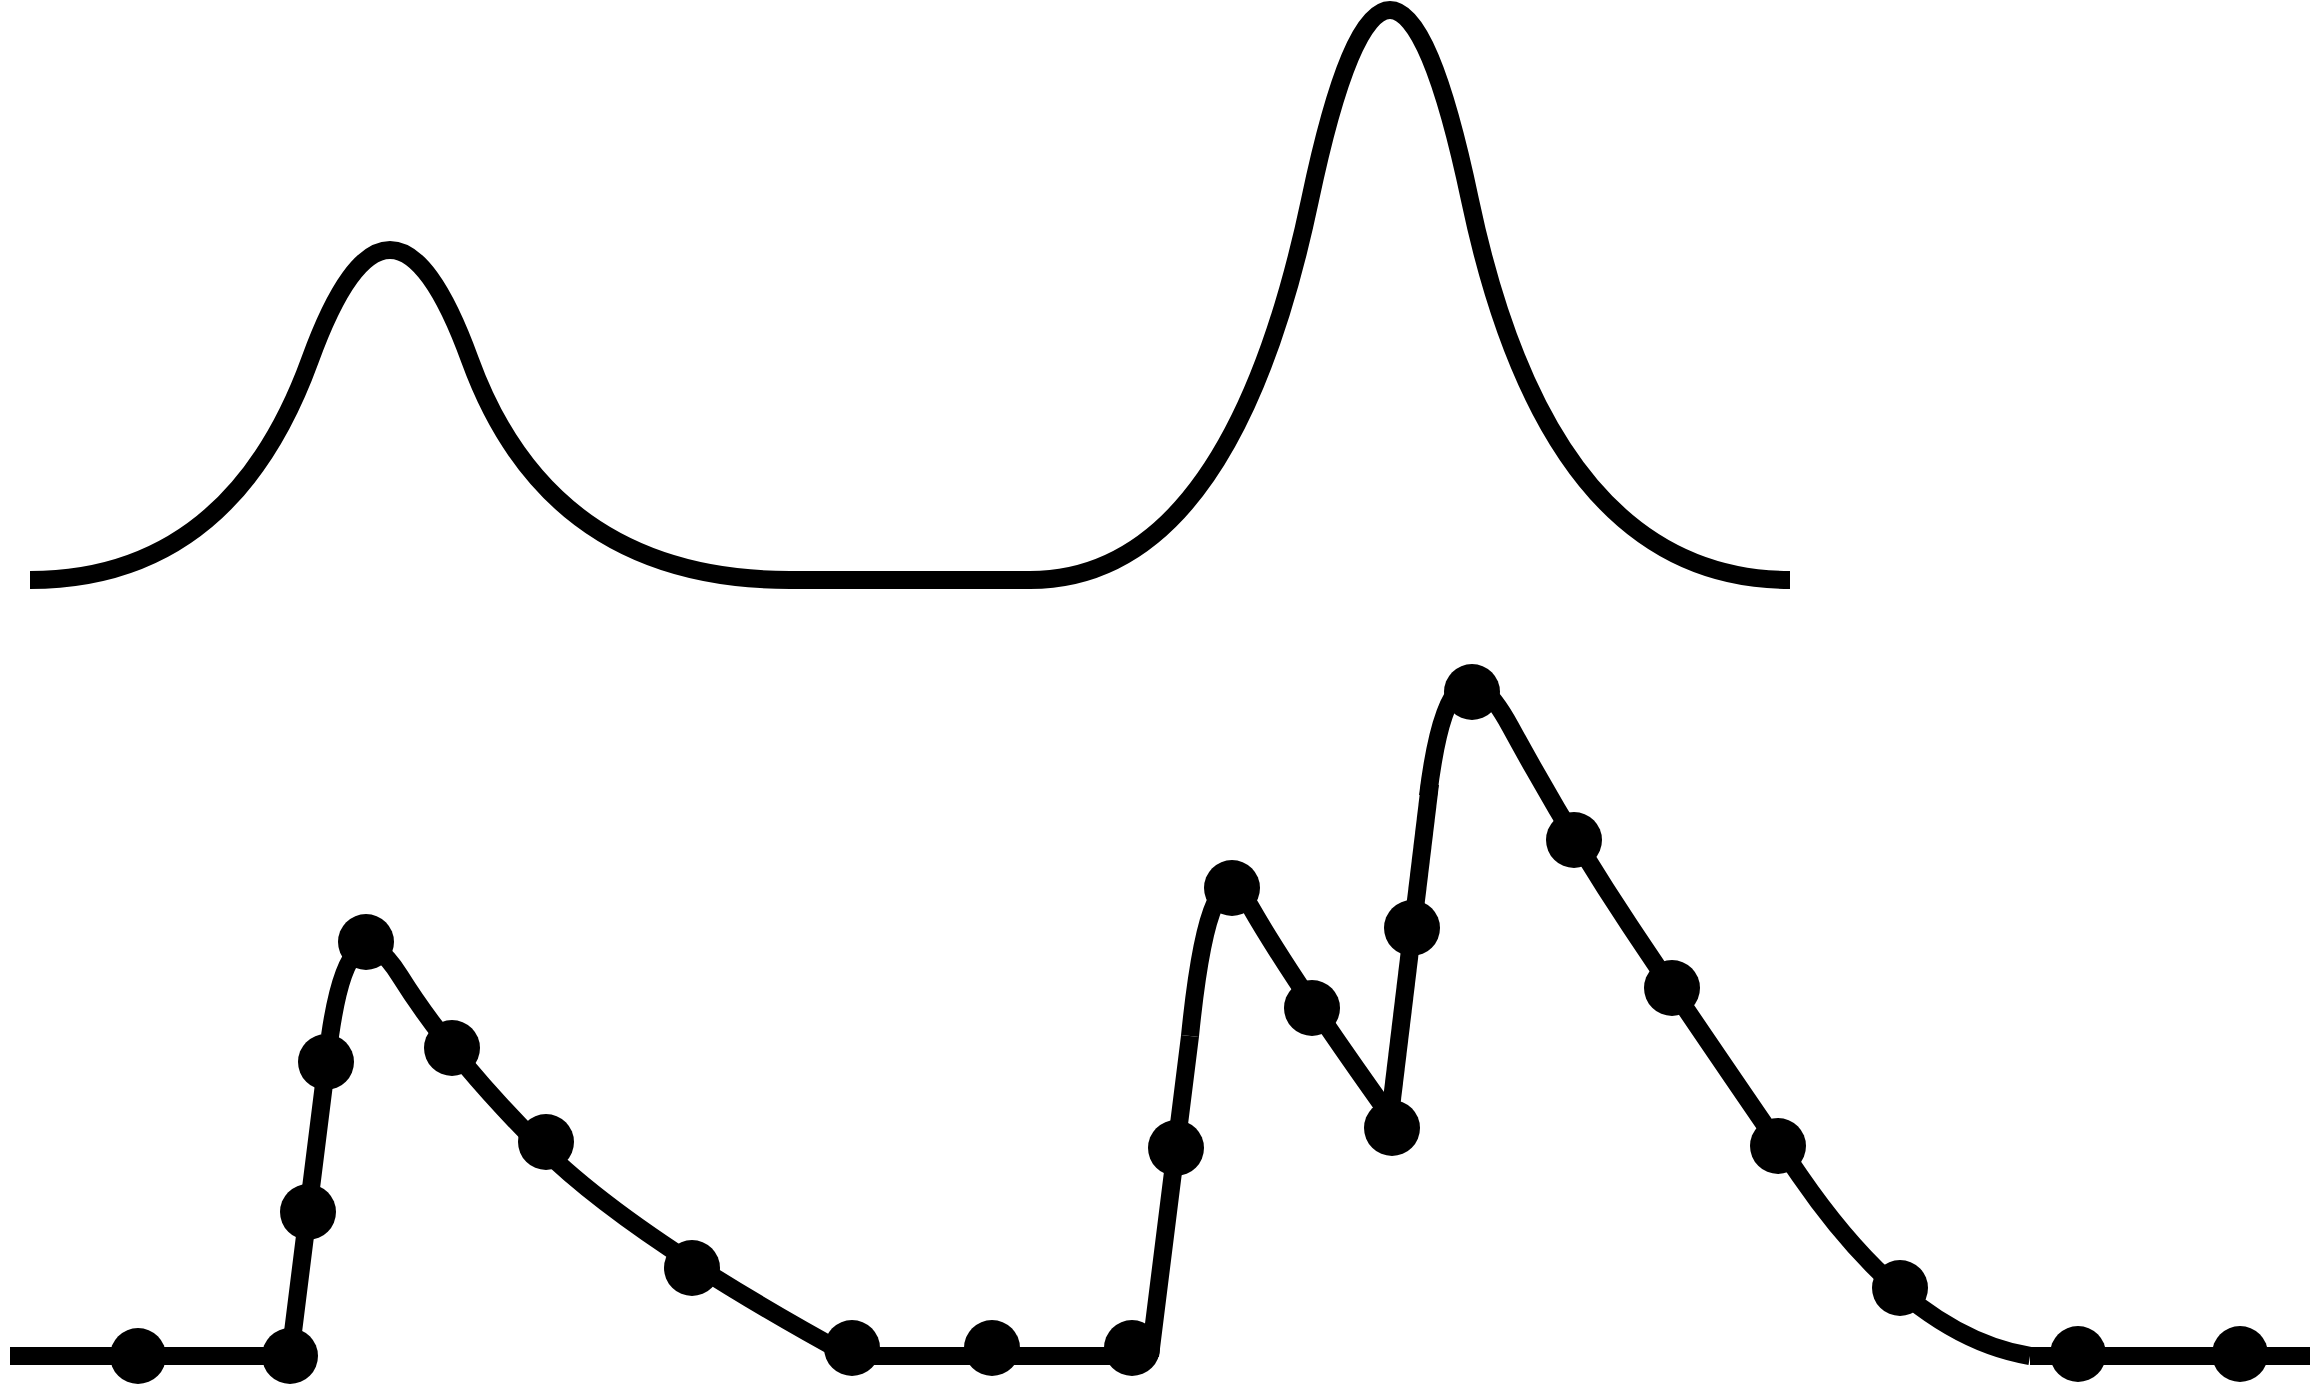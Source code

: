 <mxfile version="24.0.7" type="github">
  <diagram name="ページ1" id="UQELmfzJnBHuoWw_1_xq">
    <mxGraphModel dx="3077" dy="1268" grid="1" gridSize="10" guides="1" tooltips="1" connect="1" arrows="1" fold="1" page="1" pageScale="1" pageWidth="1169" pageHeight="827" math="0" shadow="0">
      <root>
        <mxCell id="0" />
        <mxCell id="1" parent="0" />
        <mxCell id="G9I0JaCghZcZp5Z9t-bd-1" value="" style="curved=1;endArrow=none;html=1;rounded=0;strokeWidth=9;endFill=0;" edge="1" parent="1">
          <mxGeometry width="50" height="50" relative="1" as="geometry">
            <mxPoint x="-40" y="612" as="sourcePoint" />
            <mxPoint x="340" y="612" as="targetPoint" />
            <Array as="points">
              <mxPoint x="60" y="612" />
              <mxPoint x="140" y="392" />
              <mxPoint x="220" y="612" />
            </Array>
          </mxGeometry>
        </mxCell>
        <mxCell id="G9I0JaCghZcZp5Z9t-bd-3" value="" style="endArrow=none;html=1;rounded=0;strokeWidth=9;" edge="1" parent="1" source="G9I0JaCghZcZp5Z9t-bd-21">
          <mxGeometry width="50" height="50" relative="1" as="geometry">
            <mxPoint x="-50" y="1000" as="sourcePoint" />
            <mxPoint x="90" y="1000" as="targetPoint" />
          </mxGeometry>
        </mxCell>
        <mxCell id="G9I0JaCghZcZp5Z9t-bd-4" value="" style="endArrow=none;html=1;rounded=0;strokeWidth=9;" edge="1" parent="1" source="G9I0JaCghZcZp5Z9t-bd-19">
          <mxGeometry width="50" height="50" relative="1" as="geometry">
            <mxPoint x="90" y="1000" as="sourcePoint" />
            <mxPoint x="110" y="840" as="targetPoint" />
          </mxGeometry>
        </mxCell>
        <mxCell id="G9I0JaCghZcZp5Z9t-bd-7" value="" style="endArrow=none;html=1;rounded=0;strokeWidth=9;" edge="1" parent="1">
          <mxGeometry width="50" height="50" relative="1" as="geometry">
            <mxPoint x="370" y="1000" as="sourcePoint" />
            <mxPoint x="450" y="1000" as="targetPoint" />
          </mxGeometry>
        </mxCell>
        <mxCell id="G9I0JaCghZcZp5Z9t-bd-8" value="" style="curved=1;endArrow=none;html=1;rounded=0;endFill=0;strokeWidth=9;" edge="1" parent="1">
          <mxGeometry width="50" height="50" relative="1" as="geometry">
            <mxPoint x="110" y="840" as="sourcePoint" />
            <mxPoint x="370" y="1000" as="targetPoint" />
            <Array as="points">
              <mxPoint x="120" y="770" />
              <mxPoint x="170" y="850" />
              <mxPoint x="260" y="940" />
            </Array>
          </mxGeometry>
        </mxCell>
        <mxCell id="G9I0JaCghZcZp5Z9t-bd-9" value="" style="endArrow=none;html=1;rounded=0;strokeWidth=9;" edge="1" parent="1">
          <mxGeometry width="50" height="50" relative="1" as="geometry">
            <mxPoint x="340" y="612" as="sourcePoint" />
            <mxPoint x="460" y="612" as="targetPoint" />
          </mxGeometry>
        </mxCell>
        <mxCell id="G9I0JaCghZcZp5Z9t-bd-10" value="" style="endArrow=none;html=1;rounded=0;strokeWidth=9;" edge="1" parent="1">
          <mxGeometry width="50" height="50" relative="1" as="geometry">
            <mxPoint x="520" y="1000" as="sourcePoint" />
            <mxPoint x="540" y="840" as="targetPoint" />
          </mxGeometry>
        </mxCell>
        <mxCell id="G9I0JaCghZcZp5Z9t-bd-11" value="" style="endArrow=none;html=1;rounded=0;strokeWidth=9;" edge="1" parent="1">
          <mxGeometry width="50" height="50" relative="1" as="geometry">
            <mxPoint x="380" y="1000" as="sourcePoint" />
            <mxPoint x="520" y="1000" as="targetPoint" />
          </mxGeometry>
        </mxCell>
        <mxCell id="G9I0JaCghZcZp5Z9t-bd-12" value="" style="curved=1;endArrow=none;html=1;rounded=0;endFill=0;strokeWidth=9;" edge="1" parent="1">
          <mxGeometry width="50" height="50" relative="1" as="geometry">
            <mxPoint x="540" y="840" as="sourcePoint" />
            <mxPoint x="640" y="880" as="targetPoint" />
            <Array as="points">
              <mxPoint x="550" y="740" />
              <mxPoint x="590" y="810" />
            </Array>
          </mxGeometry>
        </mxCell>
        <mxCell id="G9I0JaCghZcZp5Z9t-bd-15" value="" style="endArrow=none;html=1;rounded=0;strokeWidth=9;" edge="1" parent="1">
          <mxGeometry width="50" height="50" relative="1" as="geometry">
            <mxPoint x="640" y="880" as="sourcePoint" />
            <mxPoint x="660" y="714" as="targetPoint" />
          </mxGeometry>
        </mxCell>
        <mxCell id="G9I0JaCghZcZp5Z9t-bd-16" value="" style="curved=1;endArrow=none;html=1;rounded=0;endFill=0;strokeWidth=9;" edge="1" parent="1">
          <mxGeometry width="50" height="50" relative="1" as="geometry">
            <mxPoint x="659" y="720" as="sourcePoint" />
            <mxPoint x="960" y="1000" as="targetPoint" />
            <Array as="points">
              <mxPoint x="670" y="630" />
              <mxPoint x="730" y="740" />
              <mxPoint x="790" y="830" />
              <mxPoint x="900" y="990" />
            </Array>
          </mxGeometry>
        </mxCell>
        <mxCell id="G9I0JaCghZcZp5Z9t-bd-17" value="" style="endArrow=none;html=1;rounded=0;strokeWidth=9;" edge="1" parent="1">
          <mxGeometry width="50" height="50" relative="1" as="geometry">
            <mxPoint x="960" y="1000" as="sourcePoint" />
            <mxPoint x="1100" y="1000" as="targetPoint" />
          </mxGeometry>
        </mxCell>
        <mxCell id="G9I0JaCghZcZp5Z9t-bd-18" value="" style="curved=1;endArrow=none;html=1;rounded=0;strokeWidth=9;endFill=0;" edge="1" parent="1">
          <mxGeometry width="50" height="50" relative="1" as="geometry">
            <mxPoint x="460" y="612" as="sourcePoint" />
            <mxPoint x="840" y="612" as="targetPoint" />
            <Array as="points">
              <mxPoint x="560" y="612" />
              <mxPoint x="640" y="232" />
              <mxPoint x="720" y="612" />
            </Array>
          </mxGeometry>
        </mxCell>
        <mxCell id="G9I0JaCghZcZp5Z9t-bd-20" value="" style="endArrow=none;html=1;rounded=0;strokeWidth=9;" edge="1" parent="1" target="G9I0JaCghZcZp5Z9t-bd-19">
          <mxGeometry width="50" height="50" relative="1" as="geometry">
            <mxPoint x="90" y="1000" as="sourcePoint" />
            <mxPoint x="110" y="840" as="targetPoint" />
          </mxGeometry>
        </mxCell>
        <mxCell id="G9I0JaCghZcZp5Z9t-bd-19" value="" style="shape=waypoint;sketch=0;fillStyle=solid;size=6;pointerEvents=1;points=[];fillColor=none;resizable=0;rotatable=0;perimeter=centerPerimeter;snapToPoint=1;strokeWidth=12;" vertex="1" parent="1">
          <mxGeometry x="80" y="990" width="20" height="20" as="geometry" />
        </mxCell>
        <mxCell id="G9I0JaCghZcZp5Z9t-bd-25" value="" style="endArrow=none;html=1;rounded=0;strokeWidth=9;" edge="1" parent="1" target="G9I0JaCghZcZp5Z9t-bd-21">
          <mxGeometry width="50" height="50" relative="1" as="geometry">
            <mxPoint x="-50" y="1000" as="sourcePoint" />
            <mxPoint x="90" y="1000" as="targetPoint" />
          </mxGeometry>
        </mxCell>
        <mxCell id="G9I0JaCghZcZp5Z9t-bd-21" value="" style="shape=waypoint;sketch=0;fillStyle=solid;size=6;pointerEvents=1;points=[];fillColor=none;resizable=0;rotatable=0;perimeter=centerPerimeter;snapToPoint=1;strokeWidth=12;" vertex="1" parent="1">
          <mxGeometry x="4" y="990" width="20" height="20" as="geometry" />
        </mxCell>
        <mxCell id="G9I0JaCghZcZp5Z9t-bd-26" value="" style="shape=waypoint;sketch=0;fillStyle=solid;size=6;pointerEvents=1;points=[];fillColor=none;resizable=0;rotatable=0;perimeter=centerPerimeter;snapToPoint=1;strokeWidth=12;" vertex="1" parent="1">
          <mxGeometry x="118" y="783" width="20" height="20" as="geometry" />
        </mxCell>
        <mxCell id="G9I0JaCghZcZp5Z9t-bd-29" value="" style="shape=waypoint;sketch=0;fillStyle=solid;size=6;pointerEvents=1;points=[];fillColor=none;resizable=0;rotatable=0;perimeter=centerPerimeter;snapToPoint=1;strokeWidth=12;" vertex="1" parent="1">
          <mxGeometry x="98" y="843" width="20" height="20" as="geometry" />
        </mxCell>
        <mxCell id="G9I0JaCghZcZp5Z9t-bd-30" value="" style="shape=waypoint;sketch=0;fillStyle=solid;size=6;pointerEvents=1;points=[];fillColor=none;resizable=0;rotatable=0;perimeter=centerPerimeter;snapToPoint=1;strokeWidth=12;" vertex="1" parent="1">
          <mxGeometry x="89" y="918" width="20" height="20" as="geometry" />
        </mxCell>
        <mxCell id="G9I0JaCghZcZp5Z9t-bd-31" value="" style="shape=waypoint;sketch=0;fillStyle=solid;size=6;pointerEvents=1;points=[];fillColor=none;resizable=0;rotatable=0;perimeter=centerPerimeter;snapToPoint=1;strokeWidth=12;" vertex="1" parent="1">
          <mxGeometry x="208" y="883" width="20" height="20" as="geometry" />
        </mxCell>
        <mxCell id="G9I0JaCghZcZp5Z9t-bd-32" value="" style="shape=waypoint;sketch=0;fillStyle=solid;size=6;pointerEvents=1;points=[];fillColor=none;resizable=0;rotatable=0;perimeter=centerPerimeter;snapToPoint=1;strokeWidth=12;" vertex="1" parent="1">
          <mxGeometry x="161" y="836" width="20" height="20" as="geometry" />
        </mxCell>
        <mxCell id="G9I0JaCghZcZp5Z9t-bd-33" value="" style="shape=waypoint;sketch=0;fillStyle=solid;size=6;pointerEvents=1;points=[];fillColor=none;resizable=0;rotatable=0;perimeter=centerPerimeter;snapToPoint=1;strokeWidth=12;" vertex="1" parent="1">
          <mxGeometry x="281" y="946" width="20" height="20" as="geometry" />
        </mxCell>
        <mxCell id="G9I0JaCghZcZp5Z9t-bd-34" value="" style="shape=waypoint;sketch=0;fillStyle=solid;size=6;pointerEvents=1;points=[];fillColor=none;resizable=0;rotatable=0;perimeter=centerPerimeter;snapToPoint=1;strokeWidth=12;" vertex="1" parent="1">
          <mxGeometry x="361" y="986" width="20" height="20" as="geometry" />
        </mxCell>
        <mxCell id="G9I0JaCghZcZp5Z9t-bd-35" value="" style="shape=waypoint;sketch=0;fillStyle=solid;size=6;pointerEvents=1;points=[];fillColor=none;resizable=0;rotatable=0;perimeter=centerPerimeter;snapToPoint=1;strokeWidth=12;" vertex="1" parent="1">
          <mxGeometry x="431" y="986" width="20" height="20" as="geometry" />
        </mxCell>
        <mxCell id="G9I0JaCghZcZp5Z9t-bd-36" value="" style="shape=waypoint;sketch=0;fillStyle=solid;size=6;pointerEvents=1;points=[];fillColor=none;resizable=0;rotatable=0;perimeter=centerPerimeter;snapToPoint=1;strokeWidth=12;" vertex="1" parent="1">
          <mxGeometry x="501" y="986" width="20" height="20" as="geometry" />
        </mxCell>
        <mxCell id="G9I0JaCghZcZp5Z9t-bd-37" value="" style="shape=waypoint;sketch=0;fillStyle=solid;size=6;pointerEvents=1;points=[];fillColor=none;resizable=0;rotatable=0;perimeter=centerPerimeter;snapToPoint=1;strokeWidth=12;" vertex="1" parent="1">
          <mxGeometry x="523" y="886" width="20" height="20" as="geometry" />
        </mxCell>
        <mxCell id="G9I0JaCghZcZp5Z9t-bd-38" value="" style="shape=waypoint;sketch=0;fillStyle=solid;size=6;pointerEvents=1;points=[];fillColor=none;resizable=0;rotatable=0;perimeter=centerPerimeter;snapToPoint=1;strokeWidth=12;" vertex="1" parent="1">
          <mxGeometry x="631" y="876" width="20" height="20" as="geometry" />
        </mxCell>
        <mxCell id="G9I0JaCghZcZp5Z9t-bd-39" value="" style="shape=waypoint;sketch=0;fillStyle=solid;size=6;pointerEvents=1;points=[];fillColor=none;resizable=0;rotatable=0;perimeter=centerPerimeter;snapToPoint=1;strokeWidth=12;" vertex="1" parent="1">
          <mxGeometry x="551" y="756" width="20" height="20" as="geometry" />
        </mxCell>
        <mxCell id="G9I0JaCghZcZp5Z9t-bd-40" value="" style="shape=waypoint;sketch=0;fillStyle=solid;size=6;pointerEvents=1;points=[];fillColor=none;resizable=0;rotatable=0;perimeter=centerPerimeter;snapToPoint=1;strokeWidth=12;" vertex="1" parent="1">
          <mxGeometry x="591" y="816" width="20" height="20" as="geometry" />
        </mxCell>
        <mxCell id="G9I0JaCghZcZp5Z9t-bd-41" value="" style="shape=waypoint;sketch=0;fillStyle=solid;size=6;pointerEvents=1;points=[];fillColor=none;resizable=0;rotatable=0;perimeter=centerPerimeter;snapToPoint=1;strokeWidth=12;" vertex="1" parent="1">
          <mxGeometry x="641" y="776" width="20" height="20" as="geometry" />
        </mxCell>
        <mxCell id="G9I0JaCghZcZp5Z9t-bd-42" value="" style="shape=waypoint;sketch=0;fillStyle=solid;size=6;pointerEvents=1;points=[];fillColor=none;resizable=0;rotatable=0;perimeter=centerPerimeter;snapToPoint=1;strokeWidth=12;" vertex="1" parent="1">
          <mxGeometry x="671" y="658" width="20" height="20" as="geometry" />
        </mxCell>
        <mxCell id="G9I0JaCghZcZp5Z9t-bd-43" value="" style="shape=waypoint;sketch=0;fillStyle=solid;size=6;pointerEvents=1;points=[];fillColor=none;resizable=0;rotatable=0;perimeter=centerPerimeter;snapToPoint=1;strokeWidth=12;" vertex="1" parent="1">
          <mxGeometry x="722" y="732" width="20" height="20" as="geometry" />
        </mxCell>
        <mxCell id="G9I0JaCghZcZp5Z9t-bd-44" value="" style="shape=waypoint;sketch=0;fillStyle=solid;size=6;pointerEvents=1;points=[];fillColor=none;resizable=0;rotatable=0;perimeter=centerPerimeter;snapToPoint=1;strokeWidth=12;" vertex="1" parent="1">
          <mxGeometry x="771" y="806" width="20" height="20" as="geometry" />
        </mxCell>
        <mxCell id="G9I0JaCghZcZp5Z9t-bd-45" value="" style="shape=waypoint;sketch=0;fillStyle=solid;size=6;pointerEvents=1;points=[];fillColor=none;resizable=0;rotatable=0;perimeter=centerPerimeter;snapToPoint=1;strokeWidth=12;" vertex="1" parent="1">
          <mxGeometry x="824" y="885" width="20" height="20" as="geometry" />
        </mxCell>
        <mxCell id="G9I0JaCghZcZp5Z9t-bd-46" value="" style="shape=waypoint;sketch=0;fillStyle=solid;size=6;pointerEvents=1;points=[];fillColor=none;resizable=0;rotatable=0;perimeter=centerPerimeter;snapToPoint=1;strokeWidth=12;" vertex="1" parent="1">
          <mxGeometry x="885" y="956" width="20" height="20" as="geometry" />
        </mxCell>
        <mxCell id="G9I0JaCghZcZp5Z9t-bd-47" value="" style="shape=waypoint;sketch=0;fillStyle=solid;size=6;pointerEvents=1;points=[];fillColor=none;resizable=0;rotatable=0;perimeter=centerPerimeter;snapToPoint=1;strokeWidth=12;" vertex="1" parent="1">
          <mxGeometry x="974" y="989" width="20" height="20" as="geometry" />
        </mxCell>
        <mxCell id="G9I0JaCghZcZp5Z9t-bd-48" value="" style="shape=waypoint;sketch=0;fillStyle=solid;size=6;pointerEvents=1;points=[];fillColor=none;resizable=0;rotatable=0;perimeter=centerPerimeter;snapToPoint=1;strokeWidth=12;" vertex="1" parent="1">
          <mxGeometry x="1055" y="989" width="20" height="20" as="geometry" />
        </mxCell>
      </root>
    </mxGraphModel>
  </diagram>
</mxfile>
